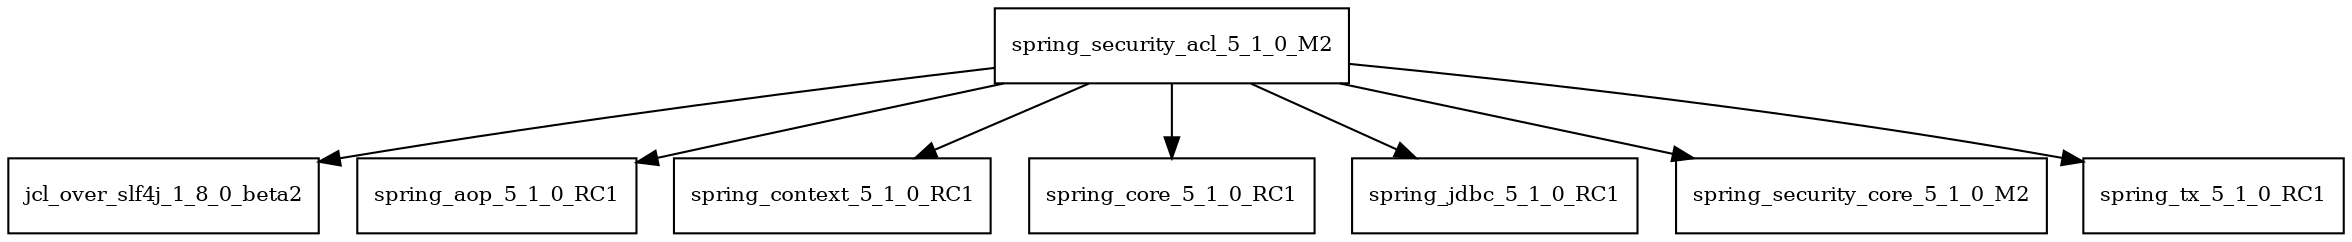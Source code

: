 digraph spring_security_acl_5_1_0_M2_dependencies {
  node [shape = box, fontsize=10.0];
  spring_security_acl_5_1_0_M2 -> jcl_over_slf4j_1_8_0_beta2;
  spring_security_acl_5_1_0_M2 -> spring_aop_5_1_0_RC1;
  spring_security_acl_5_1_0_M2 -> spring_context_5_1_0_RC1;
  spring_security_acl_5_1_0_M2 -> spring_core_5_1_0_RC1;
  spring_security_acl_5_1_0_M2 -> spring_jdbc_5_1_0_RC1;
  spring_security_acl_5_1_0_M2 -> spring_security_core_5_1_0_M2;
  spring_security_acl_5_1_0_M2 -> spring_tx_5_1_0_RC1;
}
